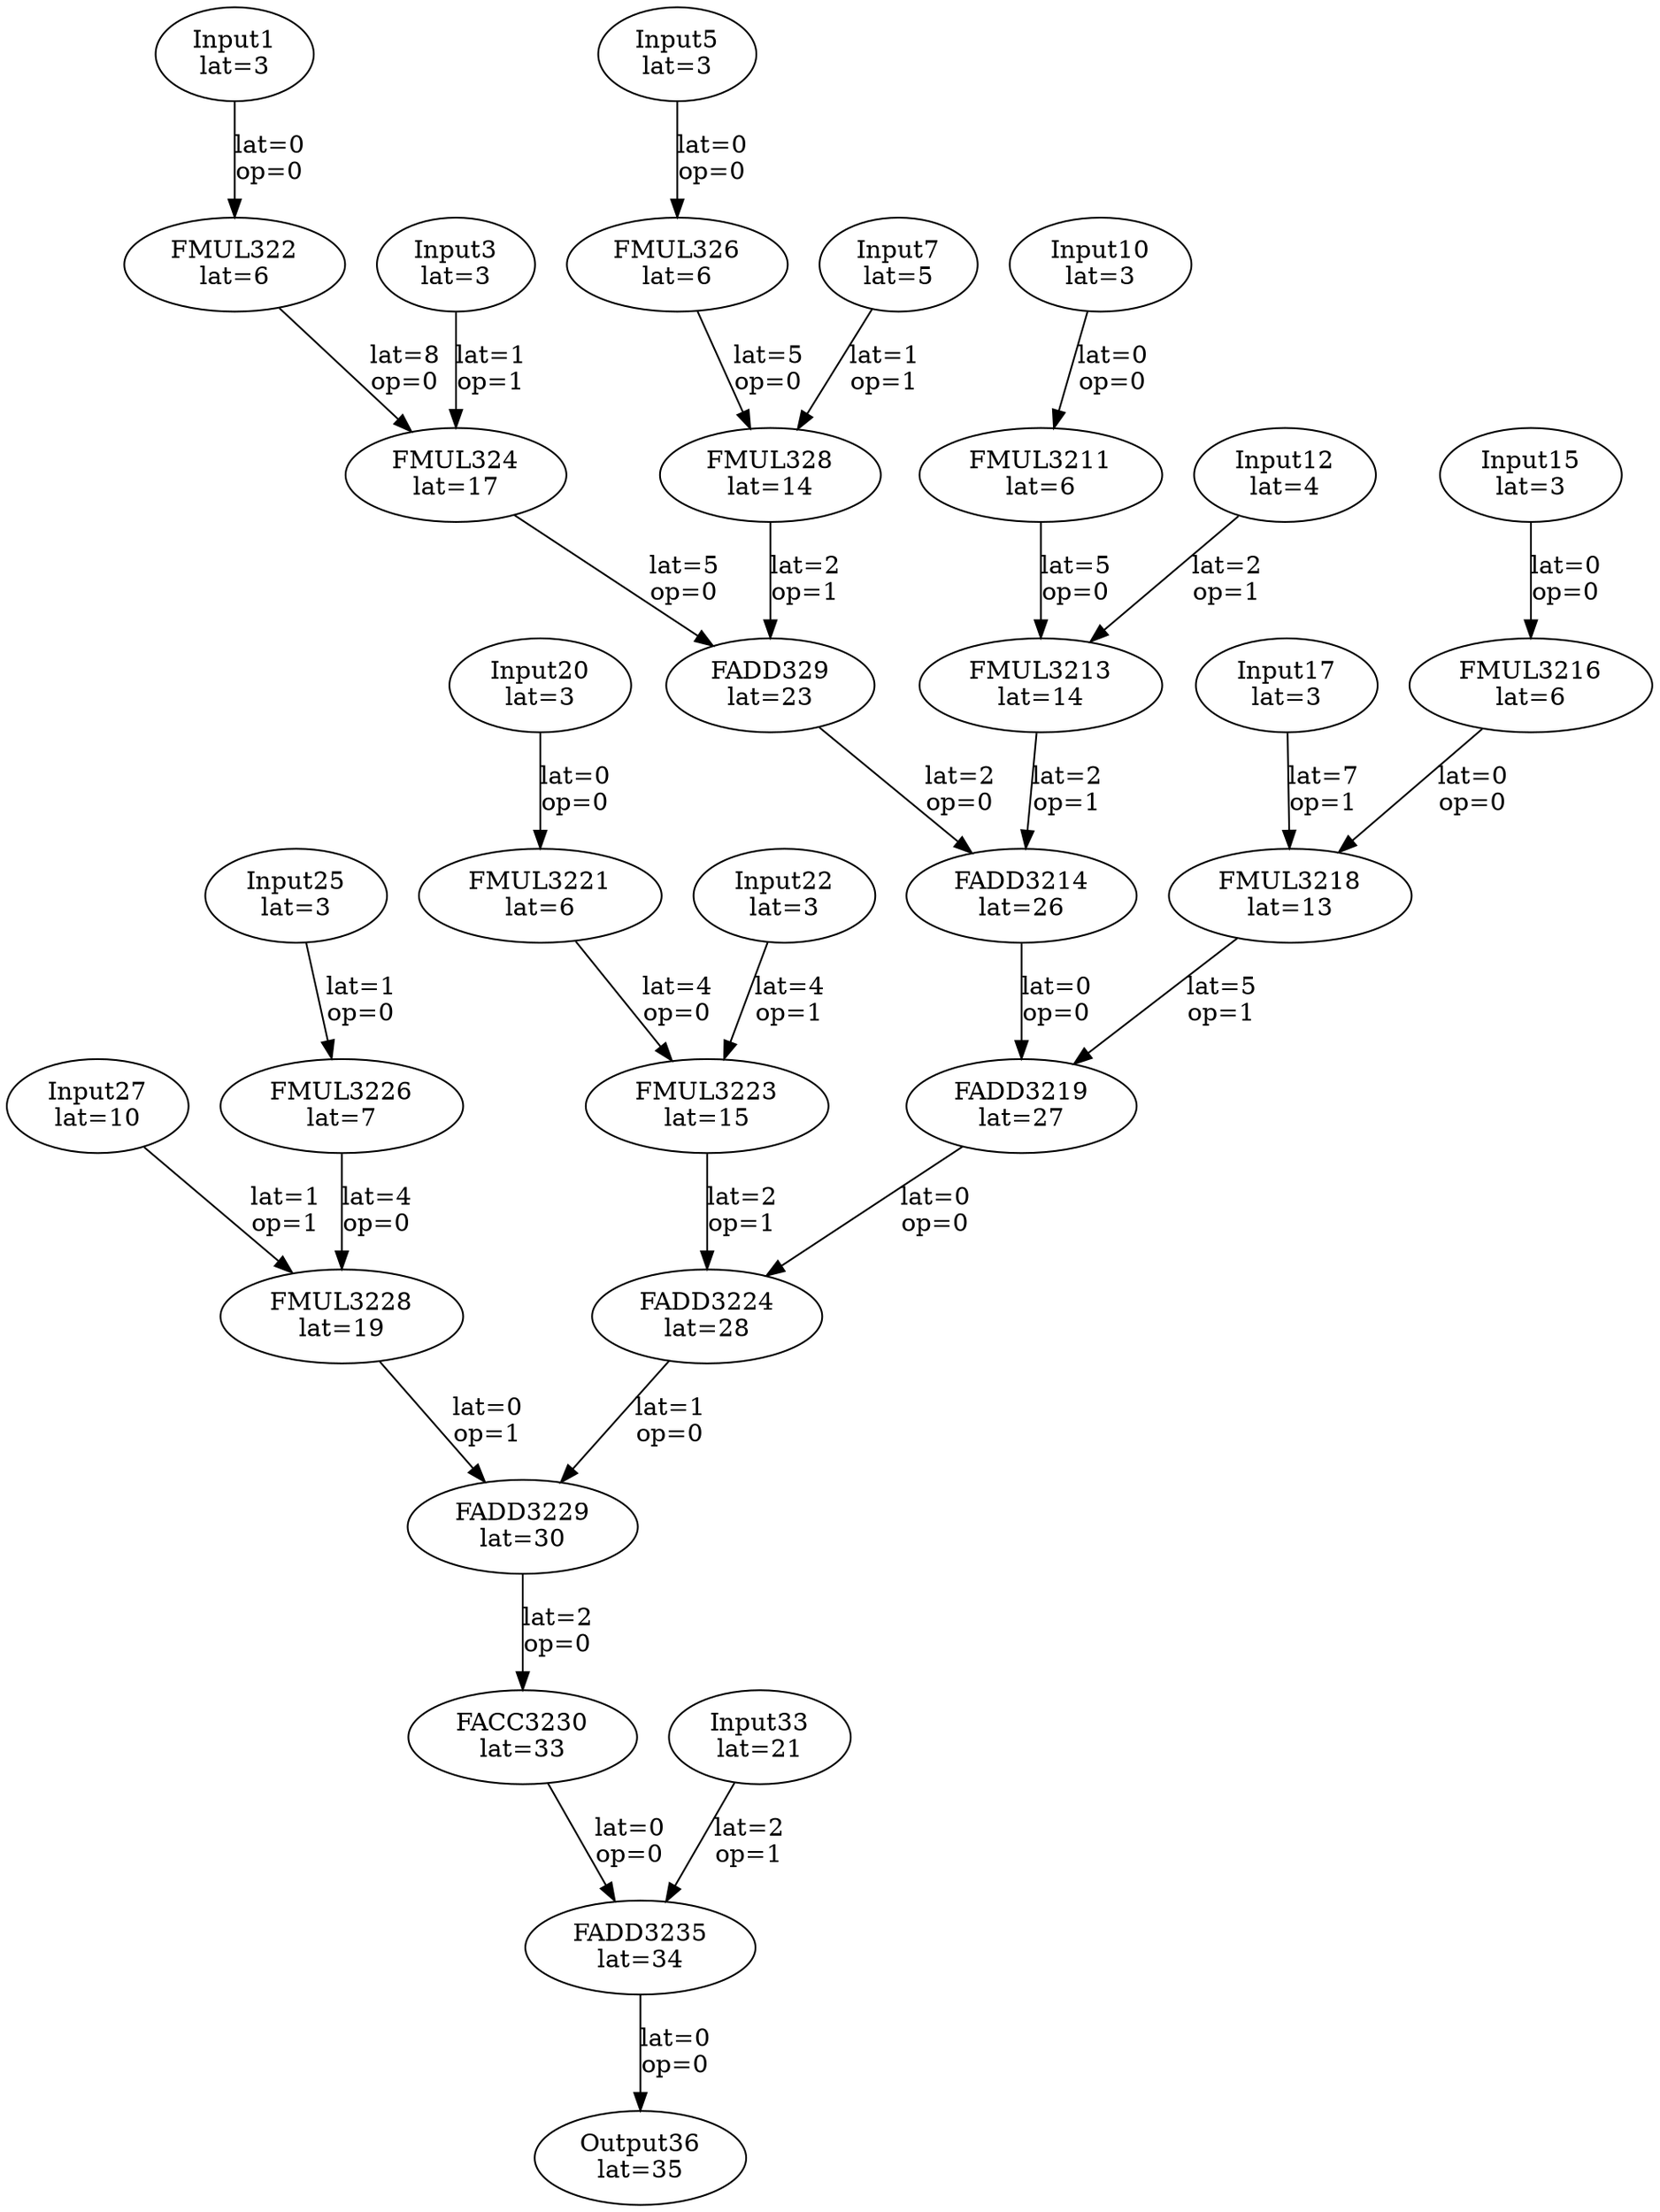 Digraph G {
"Input1"[label = "\N\nlat=3"];
"FMUL322"[label = "\N\nlat=6"];
"Input1"->"FMUL322"[label = "lat=0\nop=0"];
"Input3"[label = "\N\nlat=3"];
"FMUL324"[label = "\N\nlat=17"];
"FMUL322"->"FMUL324"[label = "lat=8\nop=0"];
"Input3"->"FMUL324"[label = "lat=1\nop=1"];
"Input5"[label = "\N\nlat=3"];
"FMUL326"[label = "\N\nlat=6"];
"Input5"->"FMUL326"[label = "lat=0\nop=0"];
"Input7"[label = "\N\nlat=5"];
"FMUL328"[label = "\N\nlat=14"];
"FMUL326"->"FMUL328"[label = "lat=5\nop=0"];
"Input7"->"FMUL328"[label = "lat=1\nop=1"];
"FADD329"[label = "\N\nlat=23"];
"FMUL324"->"FADD329"[label = "lat=5\nop=0"];
"FMUL328"->"FADD329"[label = "lat=2\nop=1"];
"Input10"[label = "\N\nlat=3"];
"FMUL3211"[label = "\N\nlat=6"];
"Input10"->"FMUL3211"[label = "lat=0\nop=0"];
"Input12"[label = "\N\nlat=4"];
"FMUL3213"[label = "\N\nlat=14"];
"FMUL3211"->"FMUL3213"[label = "lat=5\nop=0"];
"Input12"->"FMUL3213"[label = "lat=2\nop=1"];
"FADD3214"[label = "\N\nlat=26"];
"FADD329"->"FADD3214"[label = "lat=2\nop=0"];
"FMUL3213"->"FADD3214"[label = "lat=2\nop=1"];
"Input15"[label = "\N\nlat=3"];
"FMUL3216"[label = "\N\nlat=6"];
"Input15"->"FMUL3216"[label = "lat=0\nop=0"];
"Input17"[label = "\N\nlat=3"];
"FMUL3218"[label = "\N\nlat=13"];
"FMUL3216"->"FMUL3218"[label = "lat=0\nop=0"];
"Input17"->"FMUL3218"[label = "lat=7\nop=1"];
"FADD3219"[label = "\N\nlat=27"];
"FADD3214"->"FADD3219"[label = "lat=0\nop=0"];
"FMUL3218"->"FADD3219"[label = "lat=5\nop=1"];
"Input20"[label = "\N\nlat=3"];
"FMUL3221"[label = "\N\nlat=6"];
"Input20"->"FMUL3221"[label = "lat=0\nop=0"];
"Input22"[label = "\N\nlat=3"];
"FMUL3223"[label = "\N\nlat=15"];
"FMUL3221"->"FMUL3223"[label = "lat=4\nop=0"];
"Input22"->"FMUL3223"[label = "lat=4\nop=1"];
"FADD3224"[label = "\N\nlat=28"];
"FADD3219"->"FADD3224"[label = "lat=0\nop=0"];
"FMUL3223"->"FADD3224"[label = "lat=2\nop=1"];
"Input25"[label = "\N\nlat=3"];
"FMUL3226"[label = "\N\nlat=7"];
"Input25"->"FMUL3226"[label = "lat=1\nop=0"];
"Input27"[label = "\N\nlat=10"];
"FMUL3228"[label = "\N\nlat=19"];
"FMUL3226"->"FMUL3228"[label = "lat=4\nop=0"];
"Input27"->"FMUL3228"[label = "lat=1\nop=1"];
"FADD3229"[label = "\N\nlat=30"];
"FADD3224"->"FADD3229"[label = "lat=1\nop=0"];
"FMUL3228"->"FADD3229"[label = "lat=0\nop=1"];
"FACC3230"[label = "\N\nlat=33"];
"FADD3229"->"FACC3230"[label = "lat=2\nop=0"];
"Input33"[label = "\N\nlat=21"];
"FADD3235"[label = "\N\nlat=34"];
"FACC3230"->"FADD3235"[label = "lat=0\nop=0"];
"Input33"->"FADD3235"[label = "lat=2\nop=1"];
"Output36"[label = "\N\nlat=35"];
"FADD3235"->"Output36"[label = "lat=0\nop=0"];
}
